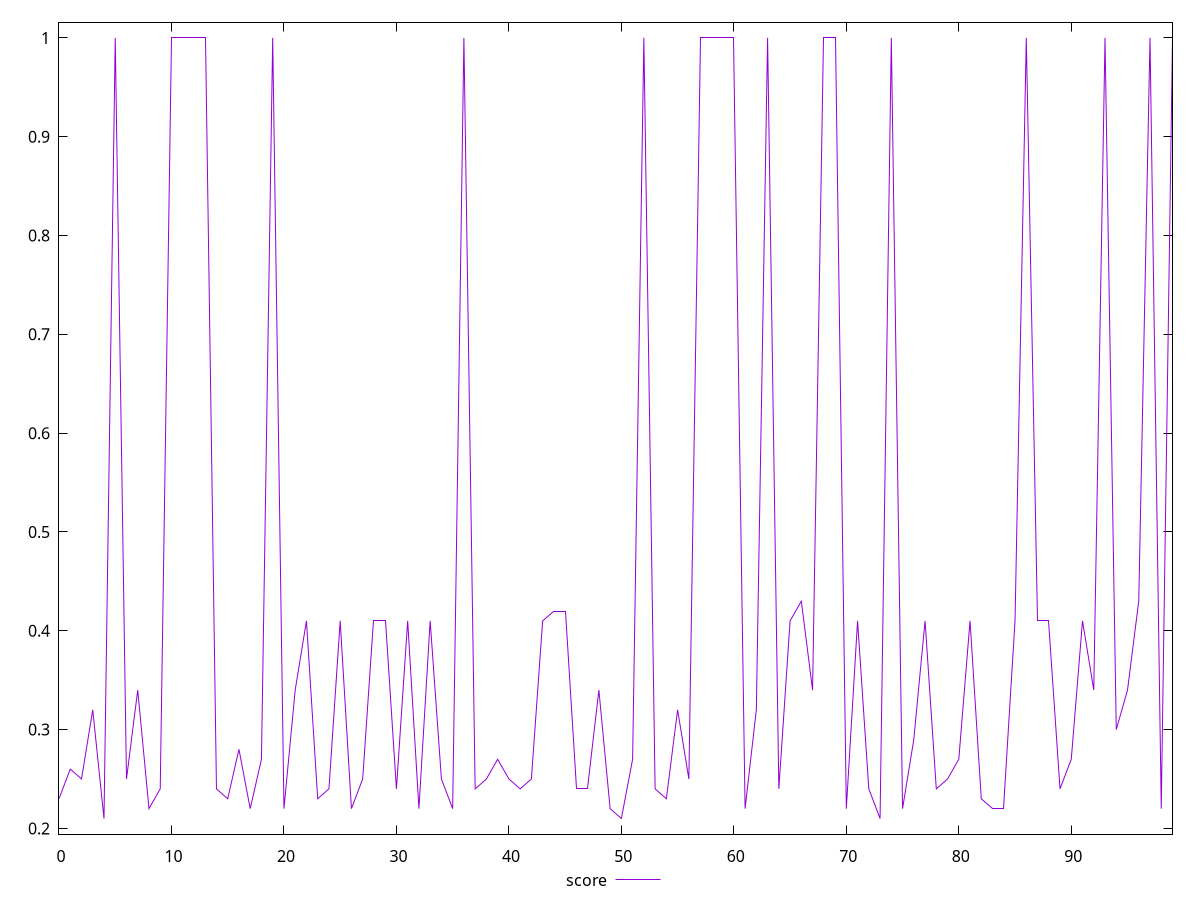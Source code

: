 reset

$score <<EOF
0 0.23
1 0.26
2 0.25
3 0.32
4 0.21
5 1
6 0.25
7 0.34
8 0.22
9 0.24
10 1
11 1
12 1
13 1
14 0.24
15 0.23
16 0.28
17 0.22
18 0.27
19 1
20 0.22
21 0.34
22 0.41
23 0.23
24 0.24
25 0.41
26 0.22
27 0.25
28 0.41
29 0.41
30 0.24
31 0.41
32 0.22
33 0.41
34 0.25
35 0.22
36 1
37 0.24
38 0.25
39 0.27
40 0.25
41 0.24
42 0.25
43 0.41
44 0.42
45 0.42
46 0.24
47 0.24
48 0.34
49 0.22
50 0.21
51 0.27
52 1
53 0.24
54 0.23
55 0.32
56 0.25
57 1
58 1
59 1
60 1
61 0.22
62 0.32
63 1
64 0.24
65 0.41
66 0.43
67 0.34
68 1
69 1
70 0.22
71 0.41
72 0.24
73 0.21
74 1
75 0.22
76 0.29
77 0.41
78 0.24
79 0.25
80 0.27
81 0.41
82 0.23
83 0.22
84 0.22
85 0.41
86 1
87 0.41
88 0.41
89 0.24
90 0.27
91 0.41
92 0.34
93 1
94 0.3
95 0.34
96 0.43
97 1
98 0.22
99 1
EOF

set key outside below
set xrange [0:99]
set yrange [0.19419999999999998:1.0158]
set trange [0.19419999999999998:1.0158]
set terminal svg size 640, 500 enhanced background rgb 'white'
set output "reports/report_00027_2021-02-24T12-40-31.850Z/unused-javascript/samples/agenda/score/values.svg"

plot $score title "score" with line

reset
